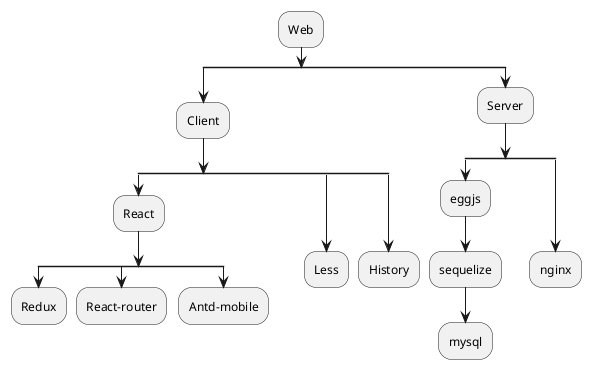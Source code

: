 @startuml
:Web;
split
  :Client;
  split
    :React;
    split
      :Redux;
      detach
    split again
      :React-router;
      detach
    split again
      :Antd-mobile;
      detach
    end split
  split again
    :Less;
    detach
  split again
    :History;
    detach
  end split
split again
  :Server;
  split
    :eggjs;
    :sequelize;
    :mysql;
    detach
  split again
    :nginx;
    detach
  end split
end split
@enduml
